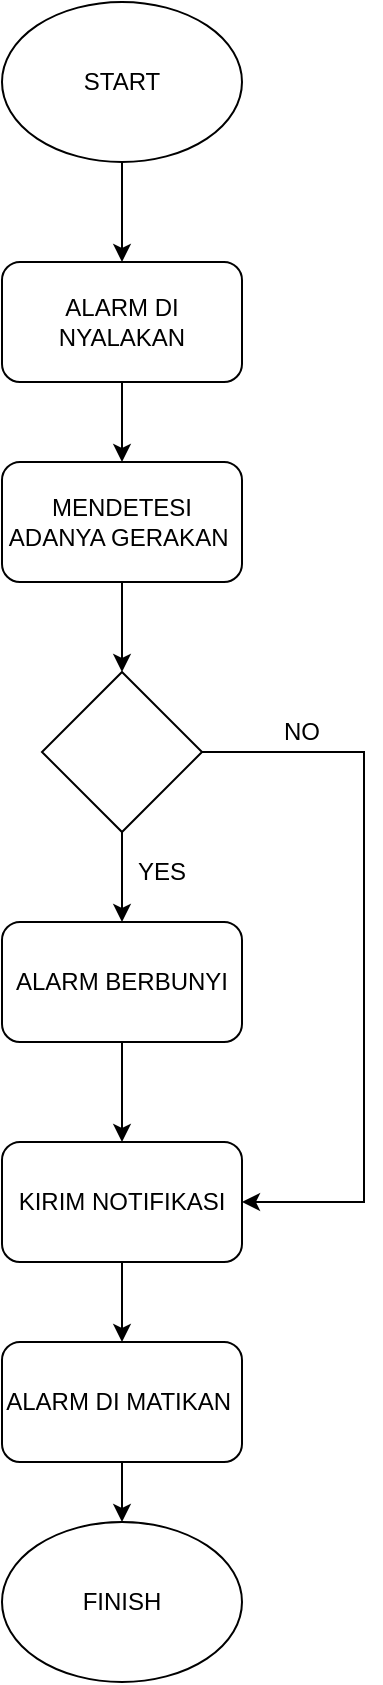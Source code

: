 <mxfile version="22.1.18" type="device">
  <diagram id="C5RBs43oDa-KdzZeNtuy" name="Page-1">
    <mxGraphModel dx="1467" dy="740" grid="1" gridSize="10" guides="1" tooltips="1" connect="1" arrows="1" fold="1" page="1" pageScale="1" pageWidth="827" pageHeight="1169" math="0" shadow="0">
      <root>
        <mxCell id="WIyWlLk6GJQsqaUBKTNV-0" />
        <mxCell id="WIyWlLk6GJQsqaUBKTNV-1" parent="WIyWlLk6GJQsqaUBKTNV-0" />
        <mxCell id="lHpQ4Gt-UM4nO55dHslV-7" style="edgeStyle=orthogonalEdgeStyle;rounded=0;orthogonalLoop=1;jettySize=auto;html=1;exitX=0.5;exitY=1;exitDx=0;exitDy=0;entryX=0.5;entryY=0;entryDx=0;entryDy=0;" edge="1" parent="WIyWlLk6GJQsqaUBKTNV-1" source="lHpQ4Gt-UM4nO55dHslV-0" target="lHpQ4Gt-UM4nO55dHslV-1">
          <mxGeometry relative="1" as="geometry" />
        </mxCell>
        <mxCell id="lHpQ4Gt-UM4nO55dHslV-0" value="START" style="ellipse;whiteSpace=wrap;html=1;" vertex="1" parent="WIyWlLk6GJQsqaUBKTNV-1">
          <mxGeometry x="330" y="250" width="120" height="80" as="geometry" />
        </mxCell>
        <mxCell id="lHpQ4Gt-UM4nO55dHslV-9" style="edgeStyle=orthogonalEdgeStyle;rounded=0;orthogonalLoop=1;jettySize=auto;html=1;exitX=0.5;exitY=1;exitDx=0;exitDy=0;entryX=0.5;entryY=0;entryDx=0;entryDy=0;" edge="1" parent="WIyWlLk6GJQsqaUBKTNV-1" source="lHpQ4Gt-UM4nO55dHslV-1" target="lHpQ4Gt-UM4nO55dHslV-3">
          <mxGeometry relative="1" as="geometry" />
        </mxCell>
        <mxCell id="lHpQ4Gt-UM4nO55dHslV-1" value="ALARM DI NYALAKAN" style="rounded=1;whiteSpace=wrap;html=1;" vertex="1" parent="WIyWlLk6GJQsqaUBKTNV-1">
          <mxGeometry x="330" y="380" width="120" height="60" as="geometry" />
        </mxCell>
        <mxCell id="lHpQ4Gt-UM4nO55dHslV-11" style="edgeStyle=orthogonalEdgeStyle;rounded=0;orthogonalLoop=1;jettySize=auto;html=1;exitX=0.5;exitY=1;exitDx=0;exitDy=0;entryX=0.5;entryY=0;entryDx=0;entryDy=0;" edge="1" parent="WIyWlLk6GJQsqaUBKTNV-1" source="lHpQ4Gt-UM4nO55dHslV-2" target="lHpQ4Gt-UM4nO55dHslV-4">
          <mxGeometry relative="1" as="geometry" />
        </mxCell>
        <mxCell id="lHpQ4Gt-UM4nO55dHslV-12" style="edgeStyle=orthogonalEdgeStyle;rounded=0;orthogonalLoop=1;jettySize=auto;html=1;exitX=1;exitY=0.5;exitDx=0;exitDy=0;entryX=1;entryY=0.5;entryDx=0;entryDy=0;" edge="1" parent="WIyWlLk6GJQsqaUBKTNV-1" source="lHpQ4Gt-UM4nO55dHslV-2" target="lHpQ4Gt-UM4nO55dHslV-5">
          <mxGeometry relative="1" as="geometry">
            <mxPoint x="250" y="570" as="targetPoint" />
            <Array as="points">
              <mxPoint x="511" y="625" />
              <mxPoint x="511" y="850" />
            </Array>
          </mxGeometry>
        </mxCell>
        <mxCell id="lHpQ4Gt-UM4nO55dHslV-2" value="" style="rhombus;whiteSpace=wrap;html=1;" vertex="1" parent="WIyWlLk6GJQsqaUBKTNV-1">
          <mxGeometry x="350" y="585" width="80" height="80" as="geometry" />
        </mxCell>
        <mxCell id="lHpQ4Gt-UM4nO55dHslV-10" style="edgeStyle=orthogonalEdgeStyle;rounded=0;orthogonalLoop=1;jettySize=auto;html=1;exitX=0.5;exitY=1;exitDx=0;exitDy=0;entryX=0.5;entryY=0;entryDx=0;entryDy=0;" edge="1" parent="WIyWlLk6GJQsqaUBKTNV-1" source="lHpQ4Gt-UM4nO55dHslV-3" target="lHpQ4Gt-UM4nO55dHslV-2">
          <mxGeometry relative="1" as="geometry" />
        </mxCell>
        <mxCell id="lHpQ4Gt-UM4nO55dHslV-3" value="MENDETESI ADANYA GERAKAN&amp;nbsp;" style="rounded=1;whiteSpace=wrap;html=1;" vertex="1" parent="WIyWlLk6GJQsqaUBKTNV-1">
          <mxGeometry x="330" y="480" width="120" height="60" as="geometry" />
        </mxCell>
        <mxCell id="lHpQ4Gt-UM4nO55dHslV-13" style="edgeStyle=orthogonalEdgeStyle;rounded=0;orthogonalLoop=1;jettySize=auto;html=1;exitX=0.5;exitY=1;exitDx=0;exitDy=0;entryX=0.5;entryY=0;entryDx=0;entryDy=0;" edge="1" parent="WIyWlLk6GJQsqaUBKTNV-1" source="lHpQ4Gt-UM4nO55dHslV-4" target="lHpQ4Gt-UM4nO55dHslV-5">
          <mxGeometry relative="1" as="geometry" />
        </mxCell>
        <mxCell id="lHpQ4Gt-UM4nO55dHslV-4" value="ALARM BERBUNYI" style="rounded=1;whiteSpace=wrap;html=1;" vertex="1" parent="WIyWlLk6GJQsqaUBKTNV-1">
          <mxGeometry x="330" y="710" width="120" height="60" as="geometry" />
        </mxCell>
        <mxCell id="lHpQ4Gt-UM4nO55dHslV-19" style="edgeStyle=orthogonalEdgeStyle;rounded=0;orthogonalLoop=1;jettySize=auto;html=1;exitX=0.5;exitY=1;exitDx=0;exitDy=0;entryX=0.5;entryY=0;entryDx=0;entryDy=0;" edge="1" parent="WIyWlLk6GJQsqaUBKTNV-1" source="lHpQ4Gt-UM4nO55dHslV-5" target="lHpQ4Gt-UM4nO55dHslV-18">
          <mxGeometry relative="1" as="geometry" />
        </mxCell>
        <mxCell id="lHpQ4Gt-UM4nO55dHslV-5" value="KIRIM NOTIFIKASI" style="rounded=1;whiteSpace=wrap;html=1;" vertex="1" parent="WIyWlLk6GJQsqaUBKTNV-1">
          <mxGeometry x="330" y="820" width="120" height="60" as="geometry" />
        </mxCell>
        <mxCell id="lHpQ4Gt-UM4nO55dHslV-14" value="YES" style="text;html=1;strokeColor=none;fillColor=none;align=center;verticalAlign=middle;whiteSpace=wrap;rounded=0;" vertex="1" parent="WIyWlLk6GJQsqaUBKTNV-1">
          <mxGeometry x="380" y="670" width="60" height="30" as="geometry" />
        </mxCell>
        <mxCell id="lHpQ4Gt-UM4nO55dHslV-15" value="NO" style="text;html=1;strokeColor=none;fillColor=none;align=center;verticalAlign=middle;whiteSpace=wrap;rounded=0;" vertex="1" parent="WIyWlLk6GJQsqaUBKTNV-1">
          <mxGeometry x="450" y="600" width="60" height="30" as="geometry" />
        </mxCell>
        <mxCell id="lHpQ4Gt-UM4nO55dHslV-17" value="FINISH" style="ellipse;whiteSpace=wrap;html=1;" vertex="1" parent="WIyWlLk6GJQsqaUBKTNV-1">
          <mxGeometry x="330" y="1010" width="120" height="80" as="geometry" />
        </mxCell>
        <mxCell id="lHpQ4Gt-UM4nO55dHslV-20" style="edgeStyle=orthogonalEdgeStyle;rounded=0;orthogonalLoop=1;jettySize=auto;html=1;exitX=0.5;exitY=1;exitDx=0;exitDy=0;entryX=0.5;entryY=0;entryDx=0;entryDy=0;" edge="1" parent="WIyWlLk6GJQsqaUBKTNV-1" source="lHpQ4Gt-UM4nO55dHslV-18" target="lHpQ4Gt-UM4nO55dHslV-17">
          <mxGeometry relative="1" as="geometry" />
        </mxCell>
        <mxCell id="lHpQ4Gt-UM4nO55dHslV-18" value="ALARM DI MATIKAN&amp;nbsp;" style="rounded=1;whiteSpace=wrap;html=1;" vertex="1" parent="WIyWlLk6GJQsqaUBKTNV-1">
          <mxGeometry x="330" y="920" width="120" height="60" as="geometry" />
        </mxCell>
      </root>
    </mxGraphModel>
  </diagram>
</mxfile>
